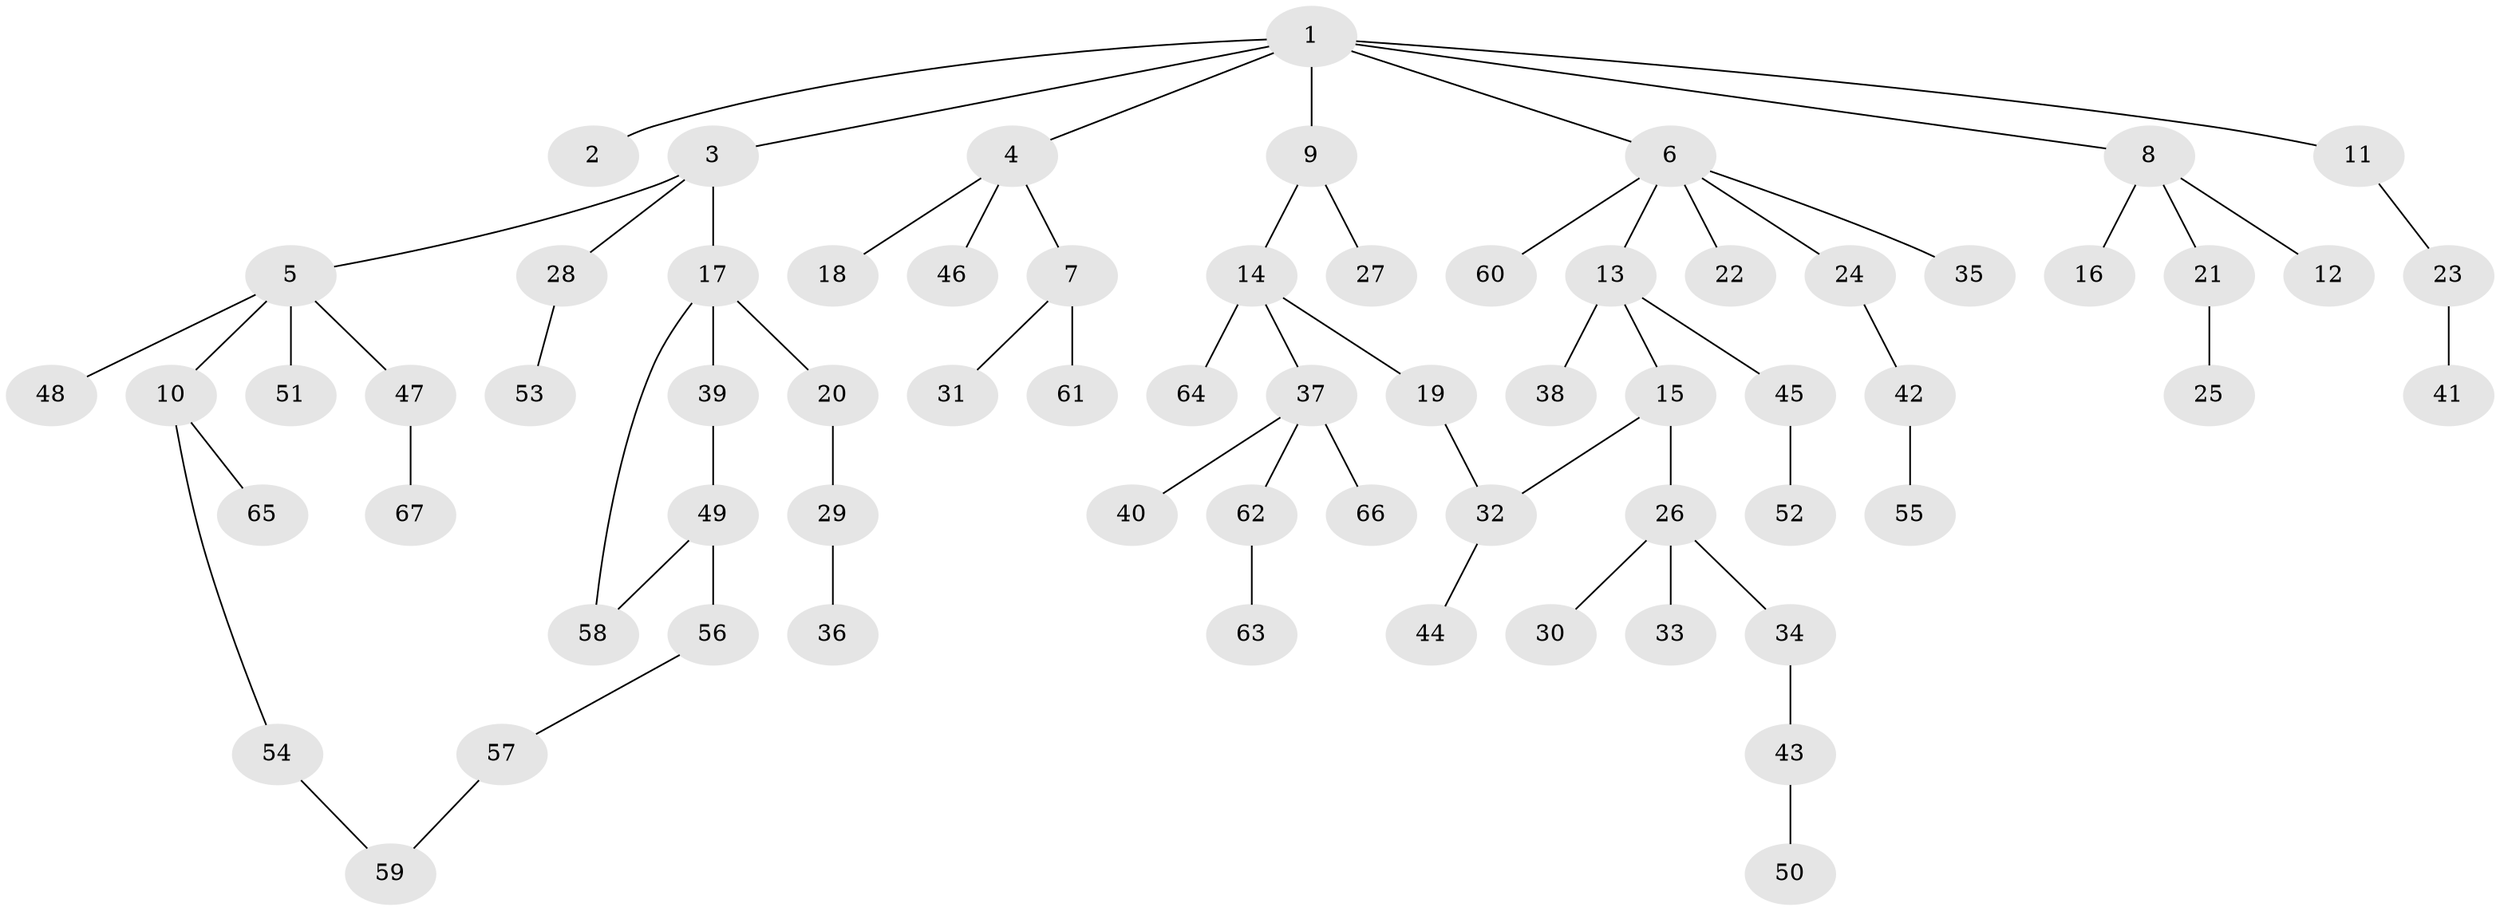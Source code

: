 // coarse degree distribution, {6: 0.037037037037037035, 2: 0.2962962962962963, 1: 0.4074074074074074, 3: 0.18518518518518517, 4: 0.07407407407407407}
// Generated by graph-tools (version 1.1) at 2025/36/03/04/25 23:36:10]
// undirected, 67 vertices, 69 edges
graph export_dot {
  node [color=gray90,style=filled];
  1;
  2;
  3;
  4;
  5;
  6;
  7;
  8;
  9;
  10;
  11;
  12;
  13;
  14;
  15;
  16;
  17;
  18;
  19;
  20;
  21;
  22;
  23;
  24;
  25;
  26;
  27;
  28;
  29;
  30;
  31;
  32;
  33;
  34;
  35;
  36;
  37;
  38;
  39;
  40;
  41;
  42;
  43;
  44;
  45;
  46;
  47;
  48;
  49;
  50;
  51;
  52;
  53;
  54;
  55;
  56;
  57;
  58;
  59;
  60;
  61;
  62;
  63;
  64;
  65;
  66;
  67;
  1 -- 2;
  1 -- 3;
  1 -- 4;
  1 -- 6;
  1 -- 8;
  1 -- 9;
  1 -- 11;
  3 -- 5;
  3 -- 17;
  3 -- 28;
  4 -- 7;
  4 -- 18;
  4 -- 46;
  5 -- 10;
  5 -- 47;
  5 -- 48;
  5 -- 51;
  6 -- 13;
  6 -- 22;
  6 -- 24;
  6 -- 35;
  6 -- 60;
  7 -- 31;
  7 -- 61;
  8 -- 12;
  8 -- 16;
  8 -- 21;
  9 -- 14;
  9 -- 27;
  10 -- 54;
  10 -- 65;
  11 -- 23;
  13 -- 15;
  13 -- 38;
  13 -- 45;
  14 -- 19;
  14 -- 37;
  14 -- 64;
  15 -- 26;
  15 -- 32;
  17 -- 20;
  17 -- 39;
  17 -- 58;
  19 -- 32;
  20 -- 29;
  21 -- 25;
  23 -- 41;
  24 -- 42;
  26 -- 30;
  26 -- 33;
  26 -- 34;
  28 -- 53;
  29 -- 36;
  32 -- 44;
  34 -- 43;
  37 -- 40;
  37 -- 62;
  37 -- 66;
  39 -- 49;
  42 -- 55;
  43 -- 50;
  45 -- 52;
  47 -- 67;
  49 -- 56;
  49 -- 58;
  54 -- 59;
  56 -- 57;
  57 -- 59;
  62 -- 63;
}
